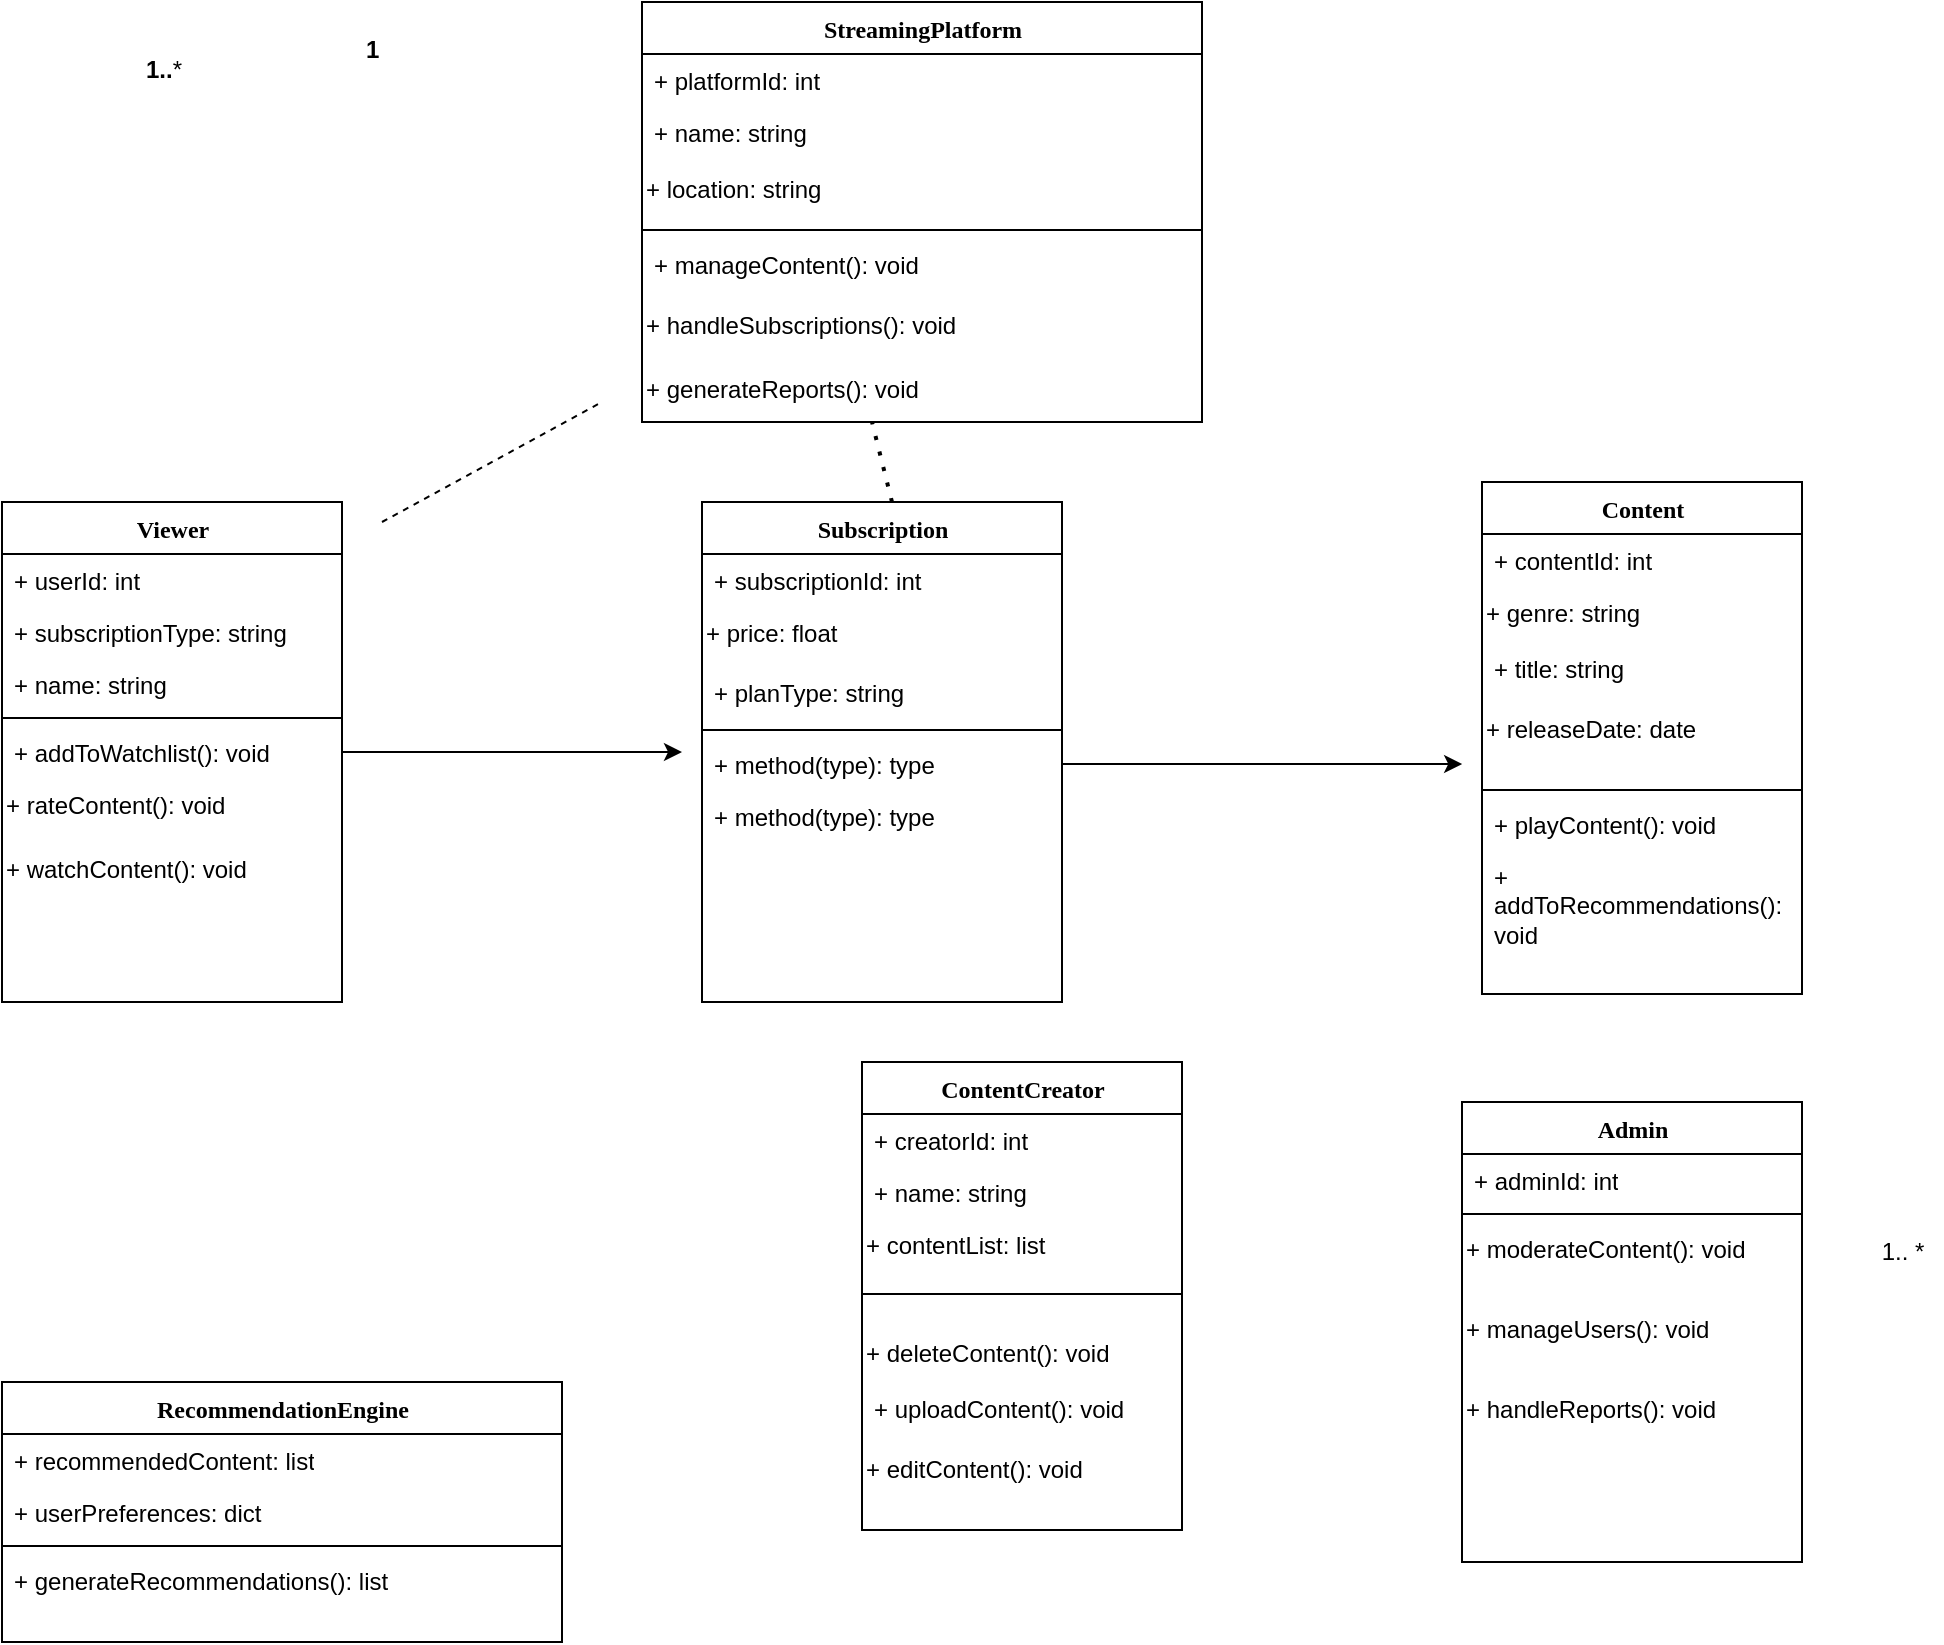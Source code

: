 <mxfile version="26.0.16">
  <diagram name="Page-1" id="6133507b-19e7-1e82-6fc7-422aa6c4b21f">
    <mxGraphModel dx="2137" dy="1208" grid="1" gridSize="10" guides="1" tooltips="1" connect="1" arrows="1" fold="1" page="1" pageScale="1" pageWidth="1100" pageHeight="850" background="none" math="0" shadow="0">
      <root>
        <mxCell id="0" />
        <mxCell id="1" parent="0" />
        <mxCell id="235556782a83e6d0-1" value="Viewer" style="swimlane;html=1;fontStyle=1;align=center;verticalAlign=top;childLayout=stackLayout;horizontal=1;startSize=26;horizontalStack=0;resizeParent=1;resizeLast=0;collapsible=1;marginBottom=0;swimlaneFillColor=#ffffff;rounded=0;shadow=0;comic=0;labelBackgroundColor=none;strokeWidth=1;fillColor=none;fontFamily=Verdana;fontSize=12" parent="1" vertex="1">
          <mxGeometry x="60" y="260" width="170" height="250" as="geometry" />
        </mxCell>
        <mxCell id="235556782a83e6d0-2" value="+ userId: int" style="text;html=1;strokeColor=none;fillColor=none;align=left;verticalAlign=top;spacingLeft=4;spacingRight=4;whiteSpace=wrap;overflow=hidden;rotatable=0;points=[[0,0.5],[1,0.5]];portConstraint=eastwest;" parent="235556782a83e6d0-1" vertex="1">
          <mxGeometry y="26" width="170" height="26" as="geometry" />
        </mxCell>
        <mxCell id="235556782a83e6d0-3" value="+ subscriptionType: string" style="text;html=1;strokeColor=none;fillColor=none;align=left;verticalAlign=top;spacingLeft=4;spacingRight=4;whiteSpace=wrap;overflow=hidden;rotatable=0;points=[[0,0.5],[1,0.5]];portConstraint=eastwest;" parent="235556782a83e6d0-1" vertex="1">
          <mxGeometry y="52" width="170" height="26" as="geometry" />
        </mxCell>
        <mxCell id="235556782a83e6d0-5" value="+ name: string" style="text;html=1;strokeColor=none;fillColor=none;align=left;verticalAlign=top;spacingLeft=4;spacingRight=4;whiteSpace=wrap;overflow=hidden;rotatable=0;points=[[0,0.5],[1,0.5]];portConstraint=eastwest;" parent="235556782a83e6d0-1" vertex="1">
          <mxGeometry y="78" width="170" height="26" as="geometry" />
        </mxCell>
        <mxCell id="235556782a83e6d0-6" value="" style="line;html=1;strokeWidth=1;fillColor=none;align=left;verticalAlign=middle;spacingTop=-1;spacingLeft=3;spacingRight=3;rotatable=0;labelPosition=right;points=[];portConstraint=eastwest;" parent="235556782a83e6d0-1" vertex="1">
          <mxGeometry y="104" width="170" height="8" as="geometry" />
        </mxCell>
        <mxCell id="4rZvWWXd6BRcscZkXDtO-40" style="edgeStyle=orthogonalEdgeStyle;rounded=0;orthogonalLoop=1;jettySize=auto;html=1;" edge="1" parent="235556782a83e6d0-1" source="235556782a83e6d0-7">
          <mxGeometry relative="1" as="geometry">
            <mxPoint x="340" y="125" as="targetPoint" />
          </mxGeometry>
        </mxCell>
        <mxCell id="235556782a83e6d0-7" value="+ addToWatchlist(): void" style="text;html=1;strokeColor=none;fillColor=none;align=left;verticalAlign=top;spacingLeft=4;spacingRight=4;whiteSpace=wrap;overflow=hidden;rotatable=0;points=[[0,0.5],[1,0.5]];portConstraint=eastwest;" parent="235556782a83e6d0-1" vertex="1">
          <mxGeometry y="112" width="170" height="26" as="geometry" />
        </mxCell>
        <mxCell id="4rZvWWXd6BRcscZkXDtO-12" value="+ rateContent(): void" style="text;whiteSpace=wrap;html=1;" vertex="1" parent="235556782a83e6d0-1">
          <mxGeometry y="138" width="170" height="32" as="geometry" />
        </mxCell>
        <mxCell id="4rZvWWXd6BRcscZkXDtO-11" value="+ watchContent(): void" style="text;whiteSpace=wrap;html=1;" vertex="1" parent="235556782a83e6d0-1">
          <mxGeometry y="170" width="170" height="30" as="geometry" />
        </mxCell>
        <mxCell id="78961159f06e98e8-17" value="StreamingPlatform" style="swimlane;html=1;fontStyle=1;align=center;verticalAlign=top;childLayout=stackLayout;horizontal=1;startSize=26;horizontalStack=0;resizeParent=1;resizeLast=0;collapsible=1;marginBottom=0;swimlaneFillColor=#ffffff;rounded=0;shadow=0;comic=0;labelBackgroundColor=none;strokeWidth=1;fillColor=none;fontFamily=Verdana;fontSize=12" parent="1" vertex="1">
          <mxGeometry x="380" y="10" width="280" height="210" as="geometry" />
        </mxCell>
        <mxCell id="78961159f06e98e8-23" value="+ platformId: int" style="text;html=1;strokeColor=none;fillColor=none;align=left;verticalAlign=top;spacingLeft=4;spacingRight=4;whiteSpace=wrap;overflow=hidden;rotatable=0;points=[[0,0.5],[1,0.5]];portConstraint=eastwest;" parent="78961159f06e98e8-17" vertex="1">
          <mxGeometry y="26" width="280" height="26" as="geometry" />
        </mxCell>
        <mxCell id="78961159f06e98e8-24" value="+ name: string" style="text;html=1;strokeColor=none;fillColor=none;align=left;verticalAlign=top;spacingLeft=4;spacingRight=4;whiteSpace=wrap;overflow=hidden;rotatable=0;points=[[0,0.5],[1,0.5]];portConstraint=eastwest;" parent="78961159f06e98e8-17" vertex="1">
          <mxGeometry y="52" width="280" height="28" as="geometry" />
        </mxCell>
        <mxCell id="4rZvWWXd6BRcscZkXDtO-1" value="+ location: string" style="text;whiteSpace=wrap;html=1;" vertex="1" parent="78961159f06e98e8-17">
          <mxGeometry y="80" width="280" height="30" as="geometry" />
        </mxCell>
        <mxCell id="78961159f06e98e8-19" value="" style="line;html=1;strokeWidth=1;fillColor=none;align=left;verticalAlign=middle;spacingTop=-1;spacingLeft=3;spacingRight=3;rotatable=0;labelPosition=right;points=[];portConstraint=eastwest;" parent="78961159f06e98e8-17" vertex="1">
          <mxGeometry y="110" width="280" height="8" as="geometry" />
        </mxCell>
        <mxCell id="78961159f06e98e8-27" value="+ manageContent(): void" style="text;html=1;strokeColor=none;fillColor=none;align=left;verticalAlign=top;spacingLeft=4;spacingRight=4;whiteSpace=wrap;overflow=hidden;rotatable=0;points=[[0,0.5],[1,0.5]];portConstraint=eastwest;" parent="78961159f06e98e8-17" vertex="1">
          <mxGeometry y="118" width="280" height="30" as="geometry" />
        </mxCell>
        <mxCell id="4rZvWWXd6BRcscZkXDtO-2" value="+ handleSubscriptions(): void" style="text;whiteSpace=wrap;html=1;" vertex="1" parent="78961159f06e98e8-17">
          <mxGeometry y="148" width="280" height="32" as="geometry" />
        </mxCell>
        <mxCell id="4rZvWWXd6BRcscZkXDtO-3" value="+ generateReports(): void" style="text;whiteSpace=wrap;html=1;" vertex="1" parent="78961159f06e98e8-17">
          <mxGeometry y="180" width="280" height="20" as="geometry" />
        </mxCell>
        <mxCell id="78961159f06e98e8-43" value="Content" style="swimlane;html=1;fontStyle=1;align=center;verticalAlign=top;childLayout=stackLayout;horizontal=1;startSize=26;horizontalStack=0;resizeParent=1;resizeLast=0;collapsible=1;marginBottom=0;swimlaneFillColor=#ffffff;rounded=0;shadow=0;comic=0;labelBackgroundColor=none;strokeWidth=1;fillColor=none;fontFamily=Verdana;fontSize=12" parent="1" vertex="1">
          <mxGeometry x="800" y="250" width="160" height="256" as="geometry" />
        </mxCell>
        <mxCell id="78961159f06e98e8-44" value="+ contentId: int" style="text;html=1;strokeColor=none;fillColor=none;align=left;verticalAlign=top;spacingLeft=4;spacingRight=4;whiteSpace=wrap;overflow=hidden;rotatable=0;points=[[0,0.5],[1,0.5]];portConstraint=eastwest;" parent="78961159f06e98e8-43" vertex="1">
          <mxGeometry y="26" width="160" height="26" as="geometry" />
        </mxCell>
        <mxCell id="4rZvWWXd6BRcscZkXDtO-4" value="+ genre: string" style="text;whiteSpace=wrap;html=1;" vertex="1" parent="78961159f06e98e8-43">
          <mxGeometry y="52" width="160" height="28" as="geometry" />
        </mxCell>
        <mxCell id="78961159f06e98e8-45" value="+ title: string" style="text;html=1;strokeColor=none;fillColor=none;align=left;verticalAlign=top;spacingLeft=4;spacingRight=4;whiteSpace=wrap;overflow=hidden;rotatable=0;points=[[0,0.5],[1,0.5]];portConstraint=eastwest;" parent="78961159f06e98e8-43" vertex="1">
          <mxGeometry y="80" width="160" height="30" as="geometry" />
        </mxCell>
        <mxCell id="4rZvWWXd6BRcscZkXDtO-5" value="+ releaseDate: date" style="text;whiteSpace=wrap;html=1;" vertex="1" parent="78961159f06e98e8-43">
          <mxGeometry y="110" width="160" height="40" as="geometry" />
        </mxCell>
        <mxCell id="78961159f06e98e8-51" value="" style="line;html=1;strokeWidth=1;fillColor=none;align=left;verticalAlign=middle;spacingTop=-1;spacingLeft=3;spacingRight=3;rotatable=0;labelPosition=right;points=[];portConstraint=eastwest;" parent="78961159f06e98e8-43" vertex="1">
          <mxGeometry y="150" width="160" height="8" as="geometry" />
        </mxCell>
        <mxCell id="78961159f06e98e8-52" value="+ playContent(): void" style="text;html=1;strokeColor=none;fillColor=none;align=left;verticalAlign=top;spacingLeft=4;spacingRight=4;whiteSpace=wrap;overflow=hidden;rotatable=0;points=[[0,0.5],[1,0.5]];portConstraint=eastwest;" parent="78961159f06e98e8-43" vertex="1">
          <mxGeometry y="158" width="160" height="26" as="geometry" />
        </mxCell>
        <mxCell id="b94bc138ca980ef-3" value="+ addToRecommendations(): void" style="text;html=1;strokeColor=none;fillColor=none;align=left;verticalAlign=top;spacingLeft=4;spacingRight=4;whiteSpace=wrap;overflow=hidden;rotatable=0;points=[[0,0.5],[1,0.5]];portConstraint=eastwest;" parent="78961159f06e98e8-43" vertex="1">
          <mxGeometry y="184" width="160" height="66" as="geometry" />
        </mxCell>
        <mxCell id="78961159f06e98e8-69" value="Admin" style="swimlane;html=1;fontStyle=1;align=center;verticalAlign=top;childLayout=stackLayout;horizontal=1;startSize=26;horizontalStack=0;resizeParent=1;resizeLast=0;collapsible=1;marginBottom=0;swimlaneFillColor=#ffffff;rounded=0;shadow=0;comic=0;labelBackgroundColor=none;strokeWidth=1;fillColor=none;fontFamily=Verdana;fontSize=12" parent="1" vertex="1">
          <mxGeometry x="790" y="560" width="170" height="230" as="geometry" />
        </mxCell>
        <mxCell id="78961159f06e98e8-70" value="+ adminId: int" style="text;html=1;strokeColor=none;fillColor=none;align=left;verticalAlign=top;spacingLeft=4;spacingRight=4;whiteSpace=wrap;overflow=hidden;rotatable=0;points=[[0,0.5],[1,0.5]];portConstraint=eastwest;" parent="78961159f06e98e8-69" vertex="1">
          <mxGeometry y="26" width="170" height="26" as="geometry" />
        </mxCell>
        <mxCell id="78961159f06e98e8-77" value="" style="line;html=1;strokeWidth=1;fillColor=none;align=left;verticalAlign=middle;spacingTop=-1;spacingLeft=3;spacingRight=3;rotatable=0;labelPosition=right;points=[];portConstraint=eastwest;" parent="78961159f06e98e8-69" vertex="1">
          <mxGeometry y="52" width="170" height="8" as="geometry" />
        </mxCell>
        <mxCell id="4rZvWWXd6BRcscZkXDtO-9" value="+ moderateContent(): void" style="text;whiteSpace=wrap;html=1;" vertex="1" parent="78961159f06e98e8-69">
          <mxGeometry y="60" width="170" height="40" as="geometry" />
        </mxCell>
        <mxCell id="4rZvWWXd6BRcscZkXDtO-8" value="+ manageUsers(): void" style="text;whiteSpace=wrap;html=1;" vertex="1" parent="78961159f06e98e8-69">
          <mxGeometry y="100" width="170" height="40" as="geometry" />
        </mxCell>
        <mxCell id="4rZvWWXd6BRcscZkXDtO-10" value="+ handleReports(): void" style="text;whiteSpace=wrap;html=1;" vertex="1" parent="78961159f06e98e8-69">
          <mxGeometry y="140" width="170" height="30" as="geometry" />
        </mxCell>
        <mxCell id="78961159f06e98e8-82" value="Subscription" style="swimlane;html=1;fontStyle=1;align=center;verticalAlign=top;childLayout=stackLayout;horizontal=1;startSize=26;horizontalStack=0;resizeParent=1;resizeLast=0;collapsible=1;marginBottom=0;swimlaneFillColor=#ffffff;rounded=0;shadow=0;comic=0;labelBackgroundColor=none;strokeWidth=1;fillColor=none;fontFamily=Verdana;fontSize=12" parent="1" vertex="1">
          <mxGeometry x="410" y="260" width="180" height="250" as="geometry" />
        </mxCell>
        <mxCell id="78961159f06e98e8-84" value="+ subscriptionId: int" style="text;html=1;strokeColor=none;fillColor=none;align=left;verticalAlign=top;spacingLeft=4;spacingRight=4;whiteSpace=wrap;overflow=hidden;rotatable=0;points=[[0,0.5],[1,0.5]];portConstraint=eastwest;" parent="78961159f06e98e8-82" vertex="1">
          <mxGeometry y="26" width="180" height="26" as="geometry" />
        </mxCell>
        <mxCell id="4rZvWWXd6BRcscZkXDtO-6" value="+ price: float" style="text;whiteSpace=wrap;html=1;" vertex="1" parent="78961159f06e98e8-82">
          <mxGeometry y="52" width="180" height="30" as="geometry" />
        </mxCell>
        <mxCell id="78961159f06e98e8-89" value="+ planType: string" style="text;html=1;strokeColor=none;fillColor=none;align=left;verticalAlign=top;spacingLeft=4;spacingRight=4;whiteSpace=wrap;overflow=hidden;rotatable=0;points=[[0,0.5],[1,0.5]];portConstraint=eastwest;" parent="78961159f06e98e8-82" vertex="1">
          <mxGeometry y="82" width="180" height="28" as="geometry" />
        </mxCell>
        <mxCell id="78961159f06e98e8-90" value="" style="line;html=1;strokeWidth=1;fillColor=none;align=left;verticalAlign=middle;spacingTop=-1;spacingLeft=3;spacingRight=3;rotatable=0;labelPosition=right;points=[];portConstraint=eastwest;" parent="78961159f06e98e8-82" vertex="1">
          <mxGeometry y="110" width="180" height="8" as="geometry" />
        </mxCell>
        <mxCell id="78961159f06e98e8-94" value="+ method(type): type" style="text;html=1;strokeColor=none;fillColor=none;align=left;verticalAlign=top;spacingLeft=4;spacingRight=4;whiteSpace=wrap;overflow=hidden;rotatable=0;points=[[0,0.5],[1,0.5]];portConstraint=eastwest;" parent="78961159f06e98e8-82" vertex="1">
          <mxGeometry y="118" width="180" height="26" as="geometry" />
        </mxCell>
        <mxCell id="b94bc138ca980ef-4" value="+ method(type): type" style="text;html=1;strokeColor=none;fillColor=none;align=left;verticalAlign=top;spacingLeft=4;spacingRight=4;whiteSpace=wrap;overflow=hidden;rotatable=0;points=[[0,0.5],[1,0.5]];portConstraint=eastwest;" parent="78961159f06e98e8-82" vertex="1">
          <mxGeometry y="144" width="180" height="26" as="geometry" />
        </mxCell>
        <mxCell id="78961159f06e98e8-95" value="RecommendationEngine" style="swimlane;html=1;fontStyle=1;align=center;verticalAlign=top;childLayout=stackLayout;horizontal=1;startSize=26;horizontalStack=0;resizeParent=1;resizeLast=0;collapsible=1;marginBottom=0;swimlaneFillColor=#ffffff;rounded=0;shadow=0;comic=0;labelBackgroundColor=none;strokeWidth=1;fillColor=none;fontFamily=Verdana;fontSize=12" parent="1" vertex="1">
          <mxGeometry x="60" y="700" width="280" height="130" as="geometry" />
        </mxCell>
        <mxCell id="78961159f06e98e8-96" value="+ recommendedContent: list" style="text;html=1;strokeColor=none;fillColor=none;align=left;verticalAlign=top;spacingLeft=4;spacingRight=4;whiteSpace=wrap;overflow=hidden;rotatable=0;points=[[0,0.5],[1,0.5]];portConstraint=eastwest;" parent="78961159f06e98e8-95" vertex="1">
          <mxGeometry y="26" width="280" height="26" as="geometry" />
        </mxCell>
        <mxCell id="78961159f06e98e8-102" value="+ userPreferences: dict" style="text;html=1;strokeColor=none;fillColor=none;align=left;verticalAlign=top;spacingLeft=4;spacingRight=4;whiteSpace=wrap;overflow=hidden;rotatable=0;points=[[0,0.5],[1,0.5]];portConstraint=eastwest;" parent="78961159f06e98e8-95" vertex="1">
          <mxGeometry y="52" width="280" height="26" as="geometry" />
        </mxCell>
        <mxCell id="78961159f06e98e8-103" value="" style="line;html=1;strokeWidth=1;fillColor=none;align=left;verticalAlign=middle;spacingTop=-1;spacingLeft=3;spacingRight=3;rotatable=0;labelPosition=right;points=[];portConstraint=eastwest;" parent="78961159f06e98e8-95" vertex="1">
          <mxGeometry y="78" width="280" height="8" as="geometry" />
        </mxCell>
        <mxCell id="78961159f06e98e8-104" value="+ generateRecommendations(): list" style="text;html=1;strokeColor=none;fillColor=none;align=left;verticalAlign=top;spacingLeft=4;spacingRight=4;whiteSpace=wrap;overflow=hidden;rotatable=0;points=[[0,0.5],[1,0.5]];portConstraint=eastwest;" parent="78961159f06e98e8-95" vertex="1">
          <mxGeometry y="86" width="280" height="26" as="geometry" />
        </mxCell>
        <mxCell id="78961159f06e98e8-108" value="ContentCreator" style="swimlane;html=1;fontStyle=1;align=center;verticalAlign=top;childLayout=stackLayout;horizontal=1;startSize=26;horizontalStack=0;resizeParent=1;resizeLast=0;collapsible=1;marginBottom=0;swimlaneFillColor=#ffffff;rounded=0;shadow=0;comic=0;labelBackgroundColor=none;strokeWidth=1;fillColor=none;fontFamily=Verdana;fontSize=12" parent="1" vertex="1">
          <mxGeometry x="490" y="540" width="160" height="234" as="geometry" />
        </mxCell>
        <mxCell id="78961159f06e98e8-109" value="+ creatorId: int" style="text;html=1;strokeColor=none;fillColor=none;align=left;verticalAlign=top;spacingLeft=4;spacingRight=4;whiteSpace=wrap;overflow=hidden;rotatable=0;points=[[0,0.5],[1,0.5]];portConstraint=eastwest;" parent="78961159f06e98e8-108" vertex="1">
          <mxGeometry y="26" width="160" height="26" as="geometry" />
        </mxCell>
        <mxCell id="78961159f06e98e8-110" value="+ name: string" style="text;html=1;strokeColor=none;fillColor=none;align=left;verticalAlign=top;spacingLeft=4;spacingRight=4;whiteSpace=wrap;overflow=hidden;rotatable=0;points=[[0,0.5],[1,0.5]];portConstraint=eastwest;" parent="78961159f06e98e8-108" vertex="1">
          <mxGeometry y="52" width="160" height="26" as="geometry" />
        </mxCell>
        <mxCell id="4rZvWWXd6BRcscZkXDtO-13" value="+ contentList: list" style="text;whiteSpace=wrap;html=1;" vertex="1" parent="78961159f06e98e8-108">
          <mxGeometry y="78" width="160" height="22" as="geometry" />
        </mxCell>
        <mxCell id="78961159f06e98e8-116" value="" style="line;html=1;strokeWidth=1;fillColor=none;align=left;verticalAlign=middle;spacingTop=-1;spacingLeft=3;spacingRight=3;rotatable=0;labelPosition=right;points=[];portConstraint=eastwest;" parent="78961159f06e98e8-108" vertex="1">
          <mxGeometry y="100" width="160" height="32" as="geometry" />
        </mxCell>
        <mxCell id="4rZvWWXd6BRcscZkXDtO-16" value="+ deleteContent(): void" style="text;whiteSpace=wrap;html=1;" vertex="1" parent="78961159f06e98e8-108">
          <mxGeometry y="132" width="160" height="28" as="geometry" />
        </mxCell>
        <mxCell id="78961159f06e98e8-117" value="+ uploadContent(): void" style="text;html=1;strokeColor=none;fillColor=none;align=left;verticalAlign=top;spacingLeft=4;spacingRight=4;whiteSpace=wrap;overflow=hidden;rotatable=0;points=[[0,0.5],[1,0.5]];portConstraint=eastwest;" parent="78961159f06e98e8-108" vertex="1">
          <mxGeometry y="160" width="160" height="30" as="geometry" />
        </mxCell>
        <mxCell id="4rZvWWXd6BRcscZkXDtO-14" value="+ editContent(): void" style="text;whiteSpace=wrap;html=1;" vertex="1" parent="78961159f06e98e8-108">
          <mxGeometry y="190" width="160" height="20" as="geometry" />
        </mxCell>
        <mxCell id="4rZvWWXd6BRcscZkXDtO-29" value="1.. *" style="text;html=1;align=center;verticalAlign=middle;resizable=0;points=[];autosize=1;strokeColor=none;fillColor=none;" vertex="1" parent="1">
          <mxGeometry x="990" y="620" width="40" height="30" as="geometry" />
        </mxCell>
        <mxCell id="4rZvWWXd6BRcscZkXDtO-30" value="&lt;strong data-start=&quot;3377&quot; data-end=&quot;3384&quot;&gt;1..&lt;/strong&gt;*" style="text;whiteSpace=wrap;html=1;" vertex="1" parent="1">
          <mxGeometry x="130" y="30" width="50" height="40" as="geometry" />
        </mxCell>
        <mxCell id="4rZvWWXd6BRcscZkXDtO-32" value="&lt;strong data-start=&quot;3649&quot; data-end=&quot;3654&quot;&gt;1&lt;/strong&gt;" style="text;whiteSpace=wrap;html=1;" vertex="1" parent="1">
          <mxGeometry x="240" y="20" width="40" height="40" as="geometry" />
        </mxCell>
        <mxCell id="4rZvWWXd6BRcscZkXDtO-41" style="edgeStyle=orthogonalEdgeStyle;rounded=0;orthogonalLoop=1;jettySize=auto;html=1;entryX=-0.062;entryY=0.775;entryDx=0;entryDy=0;entryPerimeter=0;" edge="1" parent="1" source="78961159f06e98e8-94" target="4rZvWWXd6BRcscZkXDtO-5">
          <mxGeometry relative="1" as="geometry" />
        </mxCell>
        <mxCell id="4rZvWWXd6BRcscZkXDtO-42" value="" style="endArrow=none;dashed=1;html=1;rounded=0;" edge="1" parent="1">
          <mxGeometry width="50" height="50" relative="1" as="geometry">
            <mxPoint x="250" y="270" as="sourcePoint" />
            <mxPoint x="360" y="210" as="targetPoint" />
          </mxGeometry>
        </mxCell>
        <mxCell id="4rZvWWXd6BRcscZkXDtO-43" value="" style="endArrow=none;dashed=1;html=1;dashPattern=1 3;strokeWidth=2;rounded=0;" edge="1" parent="1">
          <mxGeometry width="50" height="50" relative="1" as="geometry">
            <mxPoint x="505" y="260" as="sourcePoint" />
            <mxPoint x="495" y="220" as="targetPoint" />
          </mxGeometry>
        </mxCell>
      </root>
    </mxGraphModel>
  </diagram>
</mxfile>
